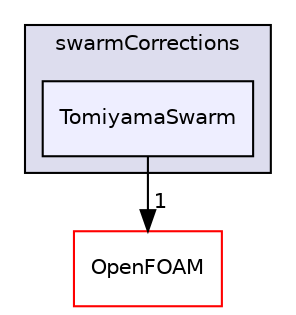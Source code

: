 digraph "src/phaseSystemModels/reactingEulerFoam/interfacialModels/swarmCorrections/TomiyamaSwarm" {
  bgcolor=transparent;
  compound=true
  node [ fontsize="10", fontname="Helvetica"];
  edge [ labelfontsize="10", labelfontname="Helvetica"];
  subgraph clusterdir_0629bbbf7d87e62c4201d93ac52b004c {
    graph [ bgcolor="#ddddee", pencolor="black", label="swarmCorrections" fontname="Helvetica", fontsize="10", URL="dir_0629bbbf7d87e62c4201d93ac52b004c.html"]
  dir_0a7840656dc9bd376cb47a6a2233445b [shape=box, label="TomiyamaSwarm", style="filled", fillcolor="#eeeeff", pencolor="black", URL="dir_0a7840656dc9bd376cb47a6a2233445b.html"];
  }
  dir_c5473ff19b20e6ec4dfe5c310b3778a8 [shape=box label="OpenFOAM" color="red" URL="dir_c5473ff19b20e6ec4dfe5c310b3778a8.html"];
  dir_0a7840656dc9bd376cb47a6a2233445b->dir_c5473ff19b20e6ec4dfe5c310b3778a8 [headlabel="1", labeldistance=1.5 headhref="dir_003152_002151.html"];
}
